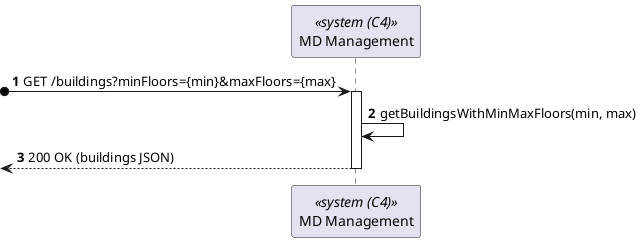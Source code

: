 @startuml process-view
autonumber
participant SYS as "MD Management" <<system (C4)>>


?o-> SYS : GET /buildings?minFloors={min}&maxFloors={max}
activate SYS

SYS -> SYS : getBuildingsWithMinMaxFloors(min, max)
<-- SYS : 200 OK (buildings JSON)
deactivate SYS

@enduml
